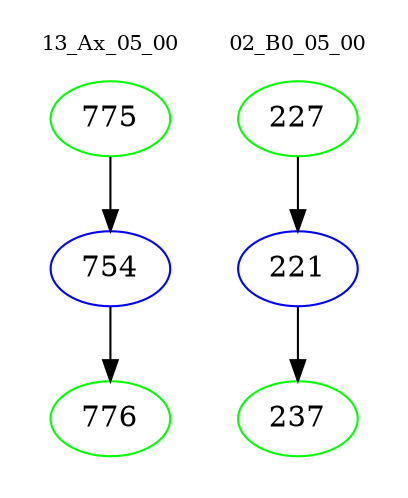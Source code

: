 digraph{
subgraph cluster_0 {
color = white
label = "13_Ax_05_00";
fontsize=10;
T0_775 [label="775", color="green"]
T0_775 -> T0_754 [color="black"]
T0_754 [label="754", color="blue"]
T0_754 -> T0_776 [color="black"]
T0_776 [label="776", color="green"]
}
subgraph cluster_1 {
color = white
label = "02_B0_05_00";
fontsize=10;
T1_227 [label="227", color="green"]
T1_227 -> T1_221 [color="black"]
T1_221 [label="221", color="blue"]
T1_221 -> T1_237 [color="black"]
T1_237 [label="237", color="green"]
}
}
